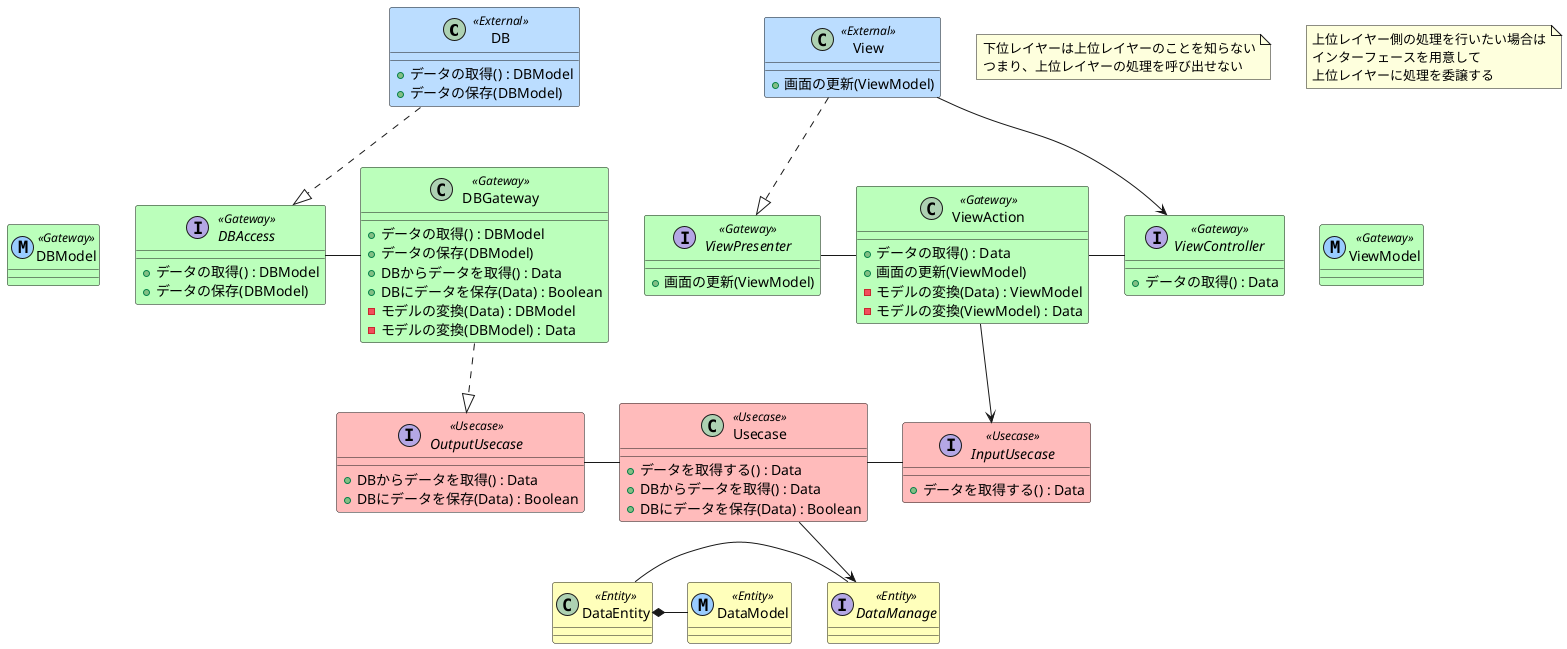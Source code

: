 @startuml

/'

 ######  ##    ## #### ##    ##
##    ## ##   ##   ##  ###   ##
##       ##  ##    ##  ####  ##
 ######  #####     ##  ## ## ##
      ## ##  ##    ##  ##  ####
##    ## ##   ##   ##  ##   ###
 ######  ##    ## #### ##    ##

'/

skinparam class {
  BackgroundColor<<External>> #bbddff
  BackgroundColor<<Gateway>> #bbffbb
  BackgroundColor<<Usecase>> #ffbbbb
  BackgroundColor<<Entity>> #ffffbb
}

/'

######## ##     ## ######## ######## ########  ##    ##    ###    ##
##        ##   ##     ##    ##       ##     ## ###   ##   ## ##   ##
##         ## ##      ##    ##       ##     ## ####  ##  ##   ##  ##
######      ###       ##    ######   ########  ## ## ## ##     ## ##
##         ## ##      ##    ##       ##   ##   ##  #### ######### ##
##        ##   ##     ##    ##       ##    ##  ##   ### ##     ## ##
######## ##     ##    ##    ######## ##     ## ##    ## ##     ## ########

'/

class DB <<External>> {
  +データの取得() : DBModel
  +データの保存(DBModel)
}

class View <<External>> {
  +画面の更新(ViewModel)
}

DB -right[hidden]- View

/'

  ######      ###    ######## ######## ##      ##    ###    ##    ##
 ##    ##    ## ##      ##    ##       ##  ##  ##   ## ##    ##  ##
 ##         ##   ##     ##    ##       ##  ##  ##  ##   ##    ####
 ##   #### ##     ##    ##    ######   ##  ##  ## ##     ##    ##
 ##    ##  #########    ##    ##       ##  ##  ## #########    ##
 ##    ##  ##     ##    ##    ##       ##  ##  ## ##     ##    ##
  ######   ##     ##    ##    ########  ###  ###  ##     ##    ##

'/

interface DBAccess <<Gateway>> {
  +データの取得() : DBModel
  +データの保存(DBModel)
}

class DBGateway <<Gateway>> {
  +データの取得() : DBModel
  +データの保存(DBModel)
  +DBからデータを取得() : Data
  +DBにデータを保存(Data) : Boolean
  -モデルの変換(Data) : DBModel
  -モデルの変換(DBModel) : Data
}

interface ViewController <<Gateway>> {
  +データの取得() : Data
}

interface ViewPresenter <<Gateway>> {
  +画面の更新(ViewModel)
}

class ViewAction <<Gateway>> {
  +データの取得() : Data
  +画面の更新(ViewModel)
  -モデルの変換(Data) : ViewModel
  -モデルの変換(ViewModel) : Data
}

class DBModel <<Gateway>> <<(M, #99ccff)>> {
}

class ViewModel <<Gateway>> <<(M, #99ccff)>> {
}

DBModel -right[hidden]- DBAccess
DBAccess -right- DBGateway
DBGateway -right[hidden]- ViewPresenter
ViewPresenter -right- ViewAction
ViewAction -right- ViewController
ViewController -right[hidden]- ViewModel

View -down[hidden]- ViewAction
DB -down[hidden]- DBGateway

/'

##     ##  ######  ########  ######     ###     ######  ########
##     ## ##    ## ##       ##    ##   ## ##   ##    ## ##
##     ## ##       ##       ##        ##   ##  ##       ##
##     ##  ######  ######   ##       ##     ##  ######  ######
##     ##       ## ##       ##       #########       ## ##
##     ## ##    ## ##       ##    ## ##     ## ##    ## ##
 #######   ######  ########  ######  ##     ##  ######  ########

'/

interface InputUsecase <<Usecase>> {
  +データを取得する() : Data
}

interface OutputUsecase <<Usecase>> {
  +DBからデータを取得() : Data
  +DBにデータを保存(Data) : Boolean
}

class Usecase <<Usecase>> {
  +データを取得する() : Data
  +DBからデータを取得() : Data
  +DBにデータを保存(Data) : Boolean
}

DBGateway -down[hidden]- Usecase
ViewAction -down[hidden]- Usecase

OutputUsecase -right- Usecase
Usecase -right- InputUsecase

/'

######## ##    ## ######## #### ######## ##    ##
##       ###   ##    ##     ##     ##     ##  ##
##       ####  ##    ##     ##     ##      ####
######   ## ## ##    ##     ##     ##       ##
##       ##  ####    ##     ##     ##       ##
##       ##   ###    ##     ##     ##       ##
######## ##    ##    ##    ####    ##       ##

'/

interface DataManage <<Entity>> {
}

class DataEntity <<Entity>> {
}

class DataModel <<Entity>> <<(M, #99ccff)>> {
}

Usecase -down[hidden]- DataEntity

DataEntity -right- DataManage
DataModel -left-* DataEntity

/'

  ######   #######  ##    ## ##    ## ########  ######  ########
 ##    ## ##     ## ###   ## ###   ## ##       ##    ##    ##
 ##       ##     ## ####  ## ####  ## ##       ##          ##
 ##       ##     ## ## ## ## ## ## ## ######   ##          ##
 ##       ##     ## ##  #### ##  #### ##       ##          ##
 ##    ## ##     ## ##   ### ##   ### ##       ##    ##    ##
  ######   #######  ##    ## ##    ## ########  ######     ##

'/

DB ..|> DBAccess
View --> ViewController
View ..|> ViewPresenter

DBGateway ..|> OutputUsecase
ViewAction --> InputUsecase

Usecase --> DataManage

/'

##    ##  #######  ######## ########
###   ## ##     ##    ##    ##
####  ## ##     ##    ##    ##
## ## ## ##     ##    ##    ######
##  #### ##     ##    ##    ##
##   ### ##     ##    ##    ##
##    ##  #######     ##    ########

'/

note "下位レイヤーは上位レイヤーのことを知らない\nつまり、上位レイヤーの処理を呼び出せない" as N1
note "上位レイヤー側の処理を行いたい場合は\nインターフェースを用意して\n上位レイヤーに処理を委譲する" as N2

@enduml

